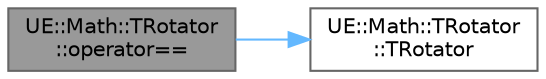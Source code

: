digraph "UE::Math::TRotator::operator=="
{
 // INTERACTIVE_SVG=YES
 // LATEX_PDF_SIZE
  bgcolor="transparent";
  edge [fontname=Helvetica,fontsize=10,labelfontname=Helvetica,labelfontsize=10];
  node [fontname=Helvetica,fontsize=10,shape=box,height=0.2,width=0.4];
  rankdir="LR";
  Node1 [id="Node000001",label="UE::Math::TRotator\l::operator==",height=0.2,width=0.4,color="gray40", fillcolor="grey60", style="filled", fontcolor="black",tooltip="Checks whether two rotators are identical."];
  Node1 -> Node2 [id="edge1_Node000001_Node000002",color="steelblue1",style="solid",tooltip=" "];
  Node2 [id="Node000002",label="UE::Math::TRotator\l::TRotator",height=0.2,width=0.4,color="grey40", fillcolor="white", style="filled",URL="$d8/dd7/structUE_1_1Math_1_1TRotator.html#a513cd26b54a19b9782638d0f2c11ccc4",tooltip="Default constructor (no initialization)."];
}
